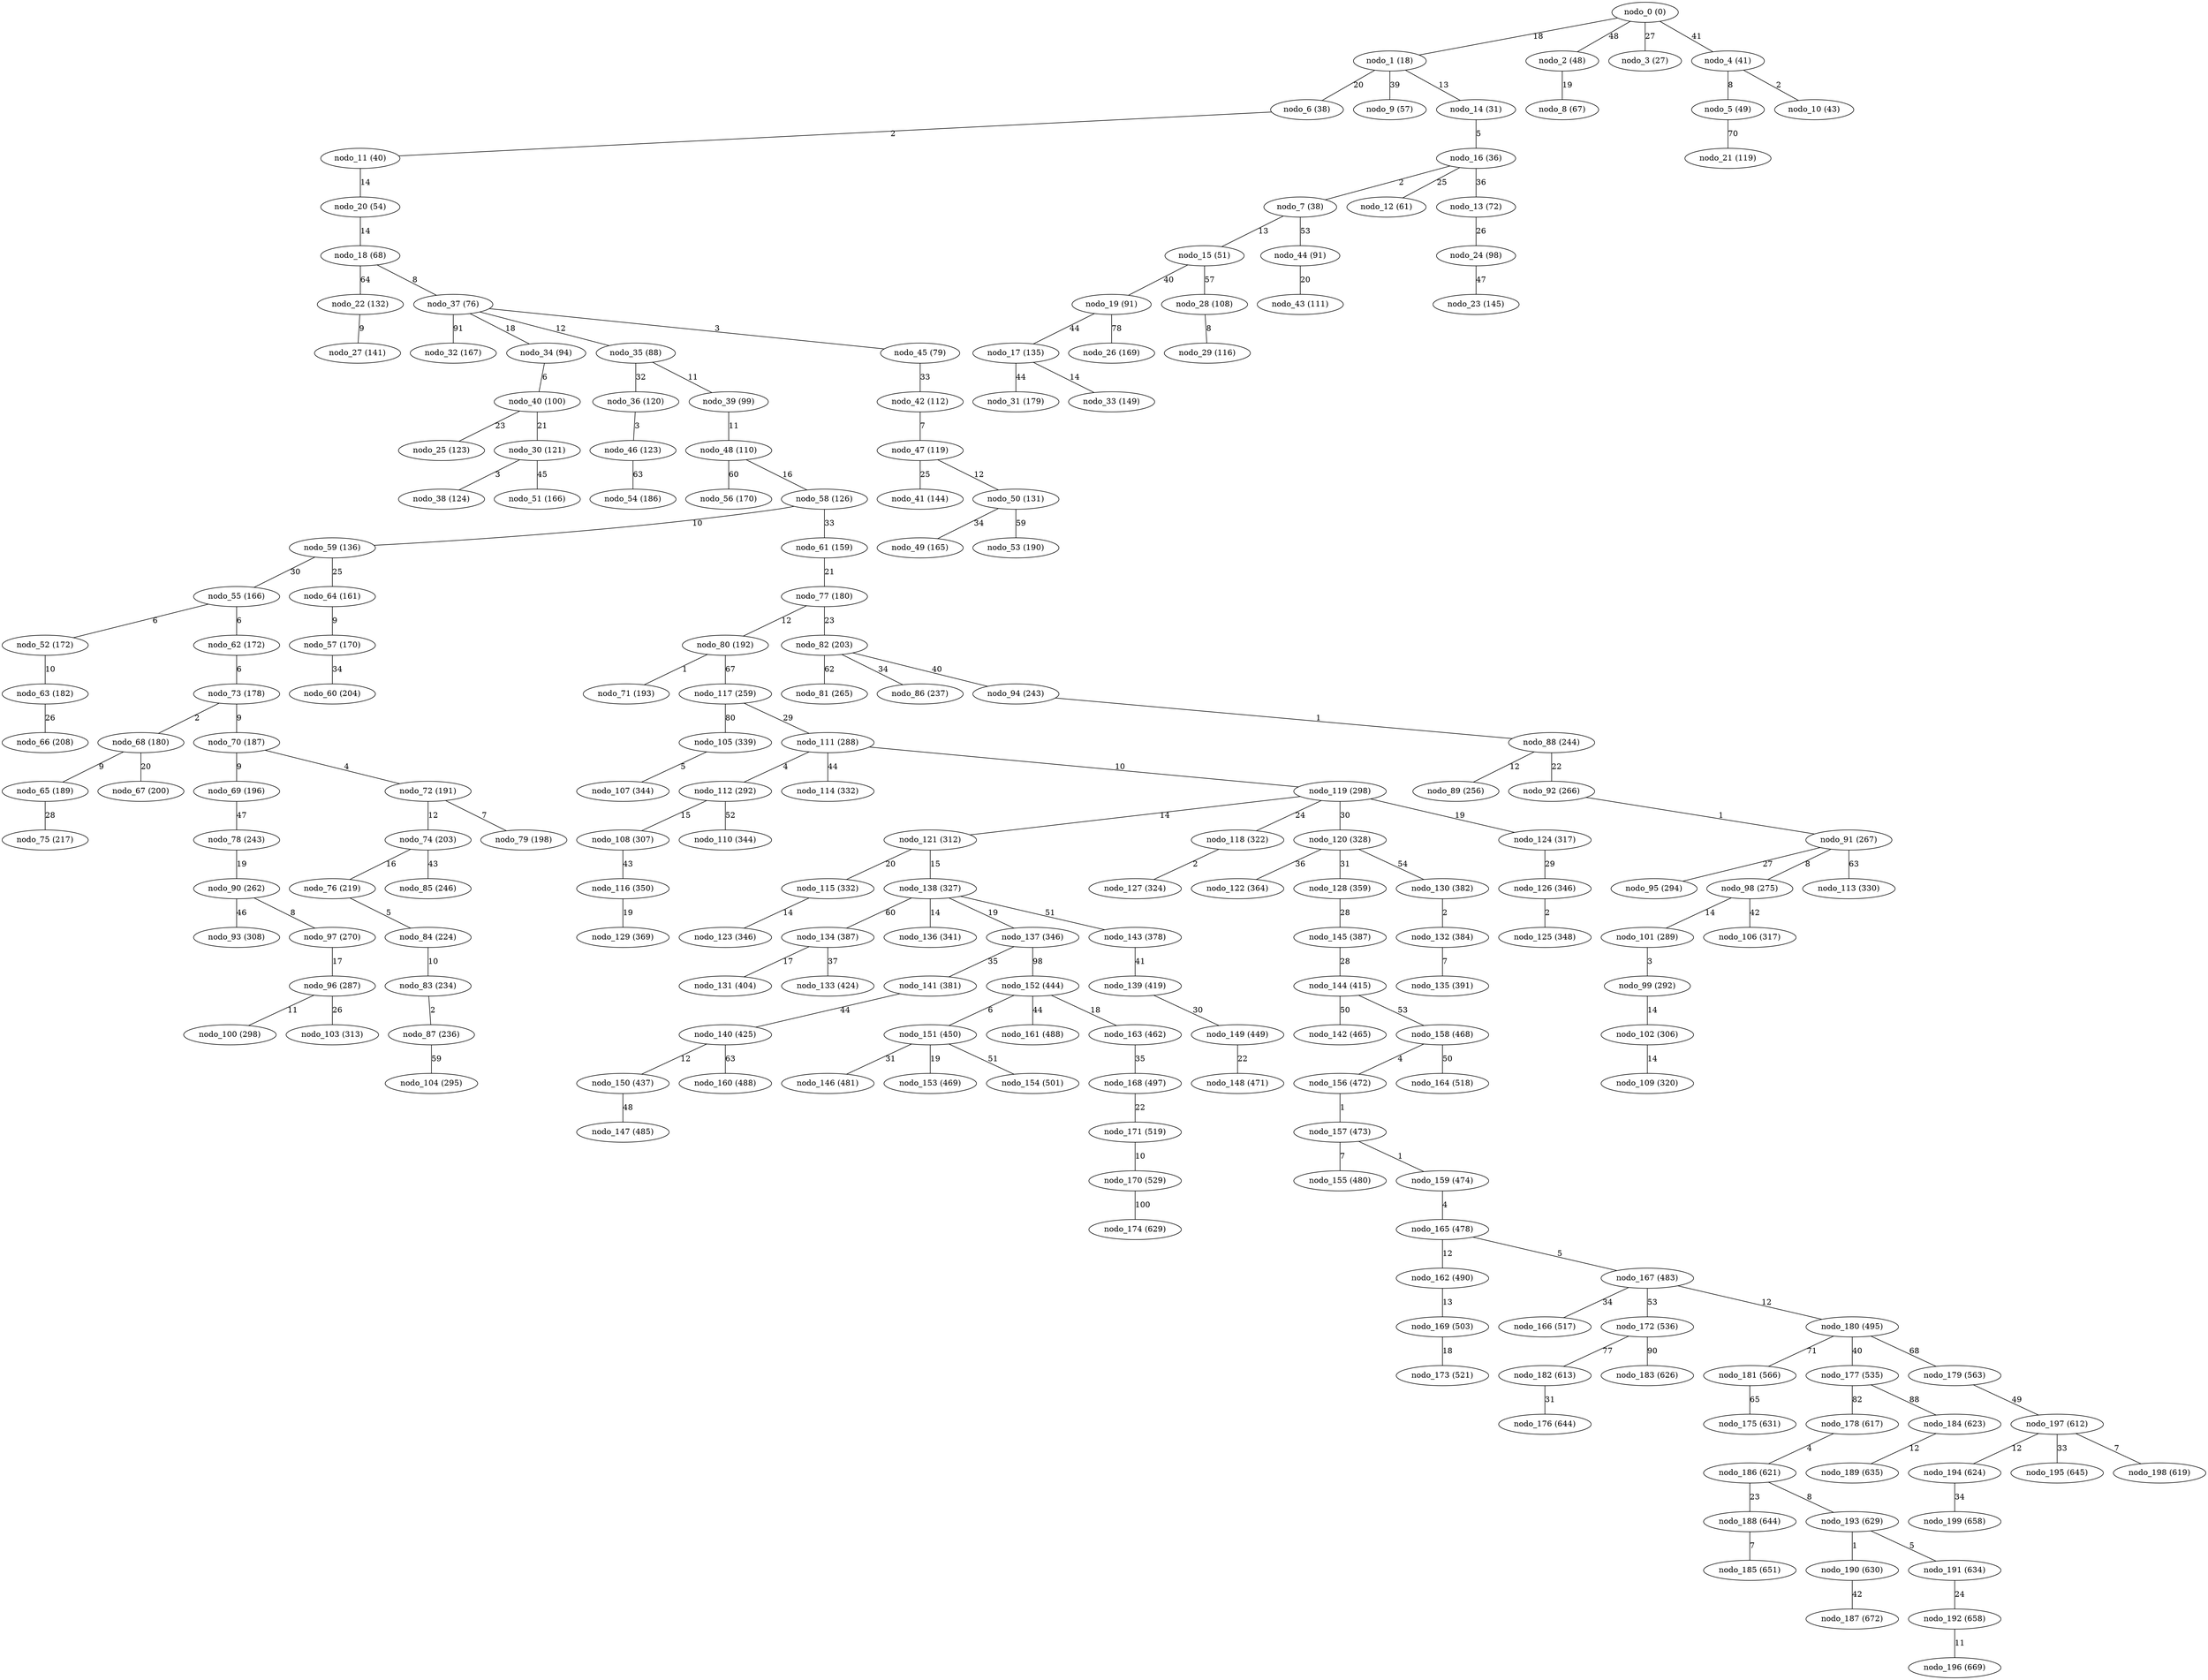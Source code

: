 graph gen_BarabasiAlbert_200_dijkstra {
 "nodo_0 (0)" -- "nodo_1 (18)" [label=18 weight=18]
 "nodo_0 (0)" -- "nodo_2 (48)" [label=48 weight=48]
 "nodo_0 (0)" -- "nodo_3 (27)" [label=27 weight=27]
 "nodo_0 (0)" -- "nodo_4 (41)" [label=41 weight=41]
 "nodo_4 (41)" -- "nodo_5 (49)" [label=8 weight=8]
 "nodo_1 (18)" -- "nodo_6 (38)" [label=20 weight=20]
 "nodo_16 (36)" -- "nodo_7 (38)" [label=2 weight=2]
 "nodo_2 (48)" -- "nodo_8 (67)" [label=19 weight=19]
 "nodo_1 (18)" -- "nodo_9 (57)" [label=39 weight=39]
 "nodo_4 (41)" -- "nodo_10 (43)" [label=2 weight=2]
 "nodo_6 (38)" -- "nodo_11 (40)" [label=2 weight=2]
 "nodo_16 (36)" -- "nodo_12 (61)" [label=25 weight=25]
 "nodo_16 (36)" -- "nodo_13 (72)" [label=36 weight=36]
 "nodo_1 (18)" -- "nodo_14 (31)" [label=13 weight=13]
 "nodo_7 (38)" -- "nodo_15 (51)" [label=13 weight=13]
 "nodo_14 (31)" -- "nodo_16 (36)" [label=5 weight=5]
 "nodo_19 (91)" -- "nodo_17 (135)" [label=44 weight=44]
 "nodo_20 (54)" -- "nodo_18 (68)" [label=14 weight=14]
 "nodo_15 (51)" -- "nodo_19 (91)" [label=40 weight=40]
 "nodo_11 (40)" -- "nodo_20 (54)" [label=14 weight=14]
 "nodo_5 (49)" -- "nodo_21 (119)" [label=70 weight=70]
 "nodo_18 (68)" -- "nodo_22 (132)" [label=64 weight=64]
 "nodo_24 (98)" -- "nodo_23 (145)" [label=47 weight=47]
 "nodo_13 (72)" -- "nodo_24 (98)" [label=26 weight=26]
 "nodo_40 (100)" -- "nodo_25 (123)" [label=23 weight=23]
 "nodo_19 (91)" -- "nodo_26 (169)" [label=78 weight=78]
 "nodo_22 (132)" -- "nodo_27 (141)" [label=9 weight=9]
 "nodo_15 (51)" -- "nodo_28 (108)" [label=57 weight=57]
 "nodo_28 (108)" -- "nodo_29 (116)" [label=8 weight=8]
 "nodo_40 (100)" -- "nodo_30 (121)" [label=21 weight=21]
 "nodo_17 (135)" -- "nodo_31 (179)" [label=44 weight=44]
 "nodo_37 (76)" -- "nodo_32 (167)" [label=91 weight=91]
 "nodo_17 (135)" -- "nodo_33 (149)" [label=14 weight=14]
 "nodo_37 (76)" -- "nodo_34 (94)" [label=18 weight=18]
 "nodo_37 (76)" -- "nodo_35 (88)" [label=12 weight=12]
 "nodo_35 (88)" -- "nodo_36 (120)" [label=32 weight=32]
 "nodo_18 (68)" -- "nodo_37 (76)" [label=8 weight=8]
 "nodo_30 (121)" -- "nodo_38 (124)" [label=3 weight=3]
 "nodo_35 (88)" -- "nodo_39 (99)" [label=11 weight=11]
 "nodo_34 (94)" -- "nodo_40 (100)" [label=6 weight=6]
 "nodo_47 (119)" -- "nodo_41 (144)" [label=25 weight=25]
 "nodo_45 (79)" -- "nodo_42 (112)" [label=33 weight=33]
 "nodo_44 (91)" -- "nodo_43 (111)" [label=20 weight=20]
 "nodo_7 (38)" -- "nodo_44 (91)" [label=53 weight=53]
 "nodo_37 (76)" -- "nodo_45 (79)" [label=3 weight=3]
 "nodo_36 (120)" -- "nodo_46 (123)" [label=3 weight=3]
 "nodo_42 (112)" -- "nodo_47 (119)" [label=7 weight=7]
 "nodo_39 (99)" -- "nodo_48 (110)" [label=11 weight=11]
 "nodo_50 (131)" -- "nodo_49 (165)" [label=34 weight=34]
 "nodo_47 (119)" -- "nodo_50 (131)" [label=12 weight=12]
 "nodo_30 (121)" -- "nodo_51 (166)" [label=45 weight=45]
 "nodo_55 (166)" -- "nodo_52 (172)" [label=6 weight=6]
 "nodo_50 (131)" -- "nodo_53 (190)" [label=59 weight=59]
 "nodo_46 (123)" -- "nodo_54 (186)" [label=63 weight=63]
 "nodo_59 (136)" -- "nodo_55 (166)" [label=30 weight=30]
 "nodo_48 (110)" -- "nodo_56 (170)" [label=60 weight=60]
 "nodo_64 (161)" -- "nodo_57 (170)" [label=9 weight=9]
 "nodo_48 (110)" -- "nodo_58 (126)" [label=16 weight=16]
 "nodo_58 (126)" -- "nodo_59 (136)" [label=10 weight=10]
 "nodo_57 (170)" -- "nodo_60 (204)" [label=34 weight=34]
 "nodo_58 (126)" -- "nodo_61 (159)" [label=33 weight=33]
 "nodo_55 (166)" -- "nodo_62 (172)" [label=6 weight=6]
 "nodo_52 (172)" -- "nodo_63 (182)" [label=10 weight=10]
 "nodo_59 (136)" -- "nodo_64 (161)" [label=25 weight=25]
 "nodo_68 (180)" -- "nodo_65 (189)" [label=9 weight=9]
 "nodo_63 (182)" -- "nodo_66 (208)" [label=26 weight=26]
 "nodo_68 (180)" -- "nodo_67 (200)" [label=20 weight=20]
 "nodo_73 (178)" -- "nodo_68 (180)" [label=2 weight=2]
 "nodo_70 (187)" -- "nodo_69 (196)" [label=9 weight=9]
 "nodo_73 (178)" -- "nodo_70 (187)" [label=9 weight=9]
 "nodo_80 (192)" -- "nodo_71 (193)" [label=1 weight=1]
 "nodo_70 (187)" -- "nodo_72 (191)" [label=4 weight=4]
 "nodo_62 (172)" -- "nodo_73 (178)" [label=6 weight=6]
 "nodo_72 (191)" -- "nodo_74 (203)" [label=12 weight=12]
 "nodo_65 (189)" -- "nodo_75 (217)" [label=28 weight=28]
 "nodo_74 (203)" -- "nodo_76 (219)" [label=16 weight=16]
 "nodo_61 (159)" -- "nodo_77 (180)" [label=21 weight=21]
 "nodo_69 (196)" -- "nodo_78 (243)" [label=47 weight=47]
 "nodo_72 (191)" -- "nodo_79 (198)" [label=7 weight=7]
 "nodo_77 (180)" -- "nodo_80 (192)" [label=12 weight=12]
 "nodo_82 (203)" -- "nodo_81 (265)" [label=62 weight=62]
 "nodo_77 (180)" -- "nodo_82 (203)" [label=23 weight=23]
 "nodo_84 (224)" -- "nodo_83 (234)" [label=10 weight=10]
 "nodo_76 (219)" -- "nodo_84 (224)" [label=5 weight=5]
 "nodo_74 (203)" -- "nodo_85 (246)" [label=43 weight=43]
 "nodo_82 (203)" -- "nodo_86 (237)" [label=34 weight=34]
 "nodo_83 (234)" -- "nodo_87 (236)" [label=2 weight=2]
 "nodo_94 (243)" -- "nodo_88 (244)" [label=1 weight=1]
 "nodo_88 (244)" -- "nodo_89 (256)" [label=12 weight=12]
 "nodo_78 (243)" -- "nodo_90 (262)" [label=19 weight=19]
 "nodo_92 (266)" -- "nodo_91 (267)" [label=1 weight=1]
 "nodo_88 (244)" -- "nodo_92 (266)" [label=22 weight=22]
 "nodo_90 (262)" -- "nodo_93 (308)" [label=46 weight=46]
 "nodo_82 (203)" -- "nodo_94 (243)" [label=40 weight=40]
 "nodo_91 (267)" -- "nodo_95 (294)" [label=27 weight=27]
 "nodo_97 (270)" -- "nodo_96 (287)" [label=17 weight=17]
 "nodo_90 (262)" -- "nodo_97 (270)" [label=8 weight=8]
 "nodo_91 (267)" -- "nodo_98 (275)" [label=8 weight=8]
 "nodo_101 (289)" -- "nodo_99 (292)" [label=3 weight=3]
 "nodo_96 (287)" -- "nodo_100 (298)" [label=11 weight=11]
 "nodo_98 (275)" -- "nodo_101 (289)" [label=14 weight=14]
 "nodo_99 (292)" -- "nodo_102 (306)" [label=14 weight=14]
 "nodo_96 (287)" -- "nodo_103 (313)" [label=26 weight=26]
 "nodo_87 (236)" -- "nodo_104 (295)" [label=59 weight=59]
 "nodo_117 (259)" -- "nodo_105 (339)" [label=80 weight=80]
 "nodo_98 (275)" -- "nodo_106 (317)" [label=42 weight=42]
 "nodo_105 (339)" -- "nodo_107 (344)" [label=5 weight=5]
 "nodo_112 (292)" -- "nodo_108 (307)" [label=15 weight=15]
 "nodo_102 (306)" -- "nodo_109 (320)" [label=14 weight=14]
 "nodo_112 (292)" -- "nodo_110 (344)" [label=52 weight=52]
 "nodo_117 (259)" -- "nodo_111 (288)" [label=29 weight=29]
 "nodo_111 (288)" -- "nodo_112 (292)" [label=4 weight=4]
 "nodo_91 (267)" -- "nodo_113 (330)" [label=63 weight=63]
 "nodo_111 (288)" -- "nodo_114 (332)" [label=44 weight=44]
 "nodo_121 (312)" -- "nodo_115 (332)" [label=20 weight=20]
 "nodo_108 (307)" -- "nodo_116 (350)" [label=43 weight=43]
 "nodo_80 (192)" -- "nodo_117 (259)" [label=67 weight=67]
 "nodo_119 (298)" -- "nodo_118 (322)" [label=24 weight=24]
 "nodo_111 (288)" -- "nodo_119 (298)" [label=10 weight=10]
 "nodo_119 (298)" -- "nodo_120 (328)" [label=30 weight=30]
 "nodo_119 (298)" -- "nodo_121 (312)" [label=14 weight=14]
 "nodo_120 (328)" -- "nodo_122 (364)" [label=36 weight=36]
 "nodo_115 (332)" -- "nodo_123 (346)" [label=14 weight=14]
 "nodo_119 (298)" -- "nodo_124 (317)" [label=19 weight=19]
 "nodo_126 (346)" -- "nodo_125 (348)" [label=2 weight=2]
 "nodo_124 (317)" -- "nodo_126 (346)" [label=29 weight=29]
 "nodo_118 (322)" -- "nodo_127 (324)" [label=2 weight=2]
 "nodo_120 (328)" -- "nodo_128 (359)" [label=31 weight=31]
 "nodo_116 (350)" -- "nodo_129 (369)" [label=19 weight=19]
 "nodo_120 (328)" -- "nodo_130 (382)" [label=54 weight=54]
 "nodo_134 (387)" -- "nodo_131 (404)" [label=17 weight=17]
 "nodo_130 (382)" -- "nodo_132 (384)" [label=2 weight=2]
 "nodo_134 (387)" -- "nodo_133 (424)" [label=37 weight=37]
 "nodo_138 (327)" -- "nodo_134 (387)" [label=60 weight=60]
 "nodo_132 (384)" -- "nodo_135 (391)" [label=7 weight=7]
 "nodo_138 (327)" -- "nodo_136 (341)" [label=14 weight=14]
 "nodo_138 (327)" -- "nodo_137 (346)" [label=19 weight=19]
 "nodo_121 (312)" -- "nodo_138 (327)" [label=15 weight=15]
 "nodo_143 (378)" -- "nodo_139 (419)" [label=41 weight=41]
 "nodo_141 (381)" -- "nodo_140 (425)" [label=44 weight=44]
 "nodo_137 (346)" -- "nodo_141 (381)" [label=35 weight=35]
 "nodo_144 (415)" -- "nodo_142 (465)" [label=50 weight=50]
 "nodo_138 (327)" -- "nodo_143 (378)" [label=51 weight=51]
 "nodo_145 (387)" -- "nodo_144 (415)" [label=28 weight=28]
 "nodo_128 (359)" -- "nodo_145 (387)" [label=28 weight=28]
 "nodo_151 (450)" -- "nodo_146 (481)" [label=31 weight=31]
 "nodo_150 (437)" -- "nodo_147 (485)" [label=48 weight=48]
 "nodo_149 (449)" -- "nodo_148 (471)" [label=22 weight=22]
 "nodo_139 (419)" -- "nodo_149 (449)" [label=30 weight=30]
 "nodo_140 (425)" -- "nodo_150 (437)" [label=12 weight=12]
 "nodo_152 (444)" -- "nodo_151 (450)" [label=6 weight=6]
 "nodo_137 (346)" -- "nodo_152 (444)" [label=98 weight=98]
 "nodo_151 (450)" -- "nodo_153 (469)" [label=19 weight=19]
 "nodo_151 (450)" -- "nodo_154 (501)" [label=51 weight=51]
 "nodo_157 (473)" -- "nodo_155 (480)" [label=7 weight=7]
 "nodo_158 (468)" -- "nodo_156 (472)" [label=4 weight=4]
 "nodo_156 (472)" -- "nodo_157 (473)" [label=1 weight=1]
 "nodo_144 (415)" -- "nodo_158 (468)" [label=53 weight=53]
 "nodo_157 (473)" -- "nodo_159 (474)" [label=1 weight=1]
 "nodo_140 (425)" -- "nodo_160 (488)" [label=63 weight=63]
 "nodo_152 (444)" -- "nodo_161 (488)" [label=44 weight=44]
 "nodo_165 (478)" -- "nodo_162 (490)" [label=12 weight=12]
 "nodo_152 (444)" -- "nodo_163 (462)" [label=18 weight=18]
 "nodo_158 (468)" -- "nodo_164 (518)" [label=50 weight=50]
 "nodo_159 (474)" -- "nodo_165 (478)" [label=4 weight=4]
 "nodo_167 (483)" -- "nodo_166 (517)" [label=34 weight=34]
 "nodo_165 (478)" -- "nodo_167 (483)" [label=5 weight=5]
 "nodo_163 (462)" -- "nodo_168 (497)" [label=35 weight=35]
 "nodo_162 (490)" -- "nodo_169 (503)" [label=13 weight=13]
 "nodo_171 (519)" -- "nodo_170 (529)" [label=10 weight=10]
 "nodo_168 (497)" -- "nodo_171 (519)" [label=22 weight=22]
 "nodo_167 (483)" -- "nodo_172 (536)" [label=53 weight=53]
 "nodo_169 (503)" -- "nodo_173 (521)" [label=18 weight=18]
 "nodo_170 (529)" -- "nodo_174 (629)" [label=100 weight=100]
 "nodo_181 (566)" -- "nodo_175 (631)" [label=65 weight=65]
 "nodo_182 (613)" -- "nodo_176 (644)" [label=31 weight=31]
 "nodo_180 (495)" -- "nodo_177 (535)" [label=40 weight=40]
 "nodo_177 (535)" -- "nodo_178 (617)" [label=82 weight=82]
 "nodo_180 (495)" -- "nodo_179 (563)" [label=68 weight=68]
 "nodo_167 (483)" -- "nodo_180 (495)" [label=12 weight=12]
 "nodo_180 (495)" -- "nodo_181 (566)" [label=71 weight=71]
 "nodo_172 (536)" -- "nodo_182 (613)" [label=77 weight=77]
 "nodo_172 (536)" -- "nodo_183 (626)" [label=90 weight=90]
 "nodo_177 (535)" -- "nodo_184 (623)" [label=88 weight=88]
 "nodo_188 (644)" -- "nodo_185 (651)" [label=7 weight=7]
 "nodo_178 (617)" -- "nodo_186 (621)" [label=4 weight=4]
 "nodo_190 (630)" -- "nodo_187 (672)" [label=42 weight=42]
 "nodo_186 (621)" -- "nodo_188 (644)" [label=23 weight=23]
 "nodo_184 (623)" -- "nodo_189 (635)" [label=12 weight=12]
 "nodo_193 (629)" -- "nodo_190 (630)" [label=1 weight=1]
 "nodo_193 (629)" -- "nodo_191 (634)" [label=5 weight=5]
 "nodo_191 (634)" -- "nodo_192 (658)" [label=24 weight=24]
 "nodo_186 (621)" -- "nodo_193 (629)" [label=8 weight=8]
 "nodo_197 (612)" -- "nodo_194 (624)" [label=12 weight=12]
 "nodo_197 (612)" -- "nodo_195 (645)" [label=33 weight=33]
 "nodo_192 (658)" -- "nodo_196 (669)" [label=11 weight=11]
 "nodo_179 (563)" -- "nodo_197 (612)" [label=49 weight=49]
 "nodo_197 (612)" -- "nodo_198 (619)" [label=7 weight=7]
 "nodo_194 (624)" -- "nodo_199 (658)" [label=34 weight=34]
}